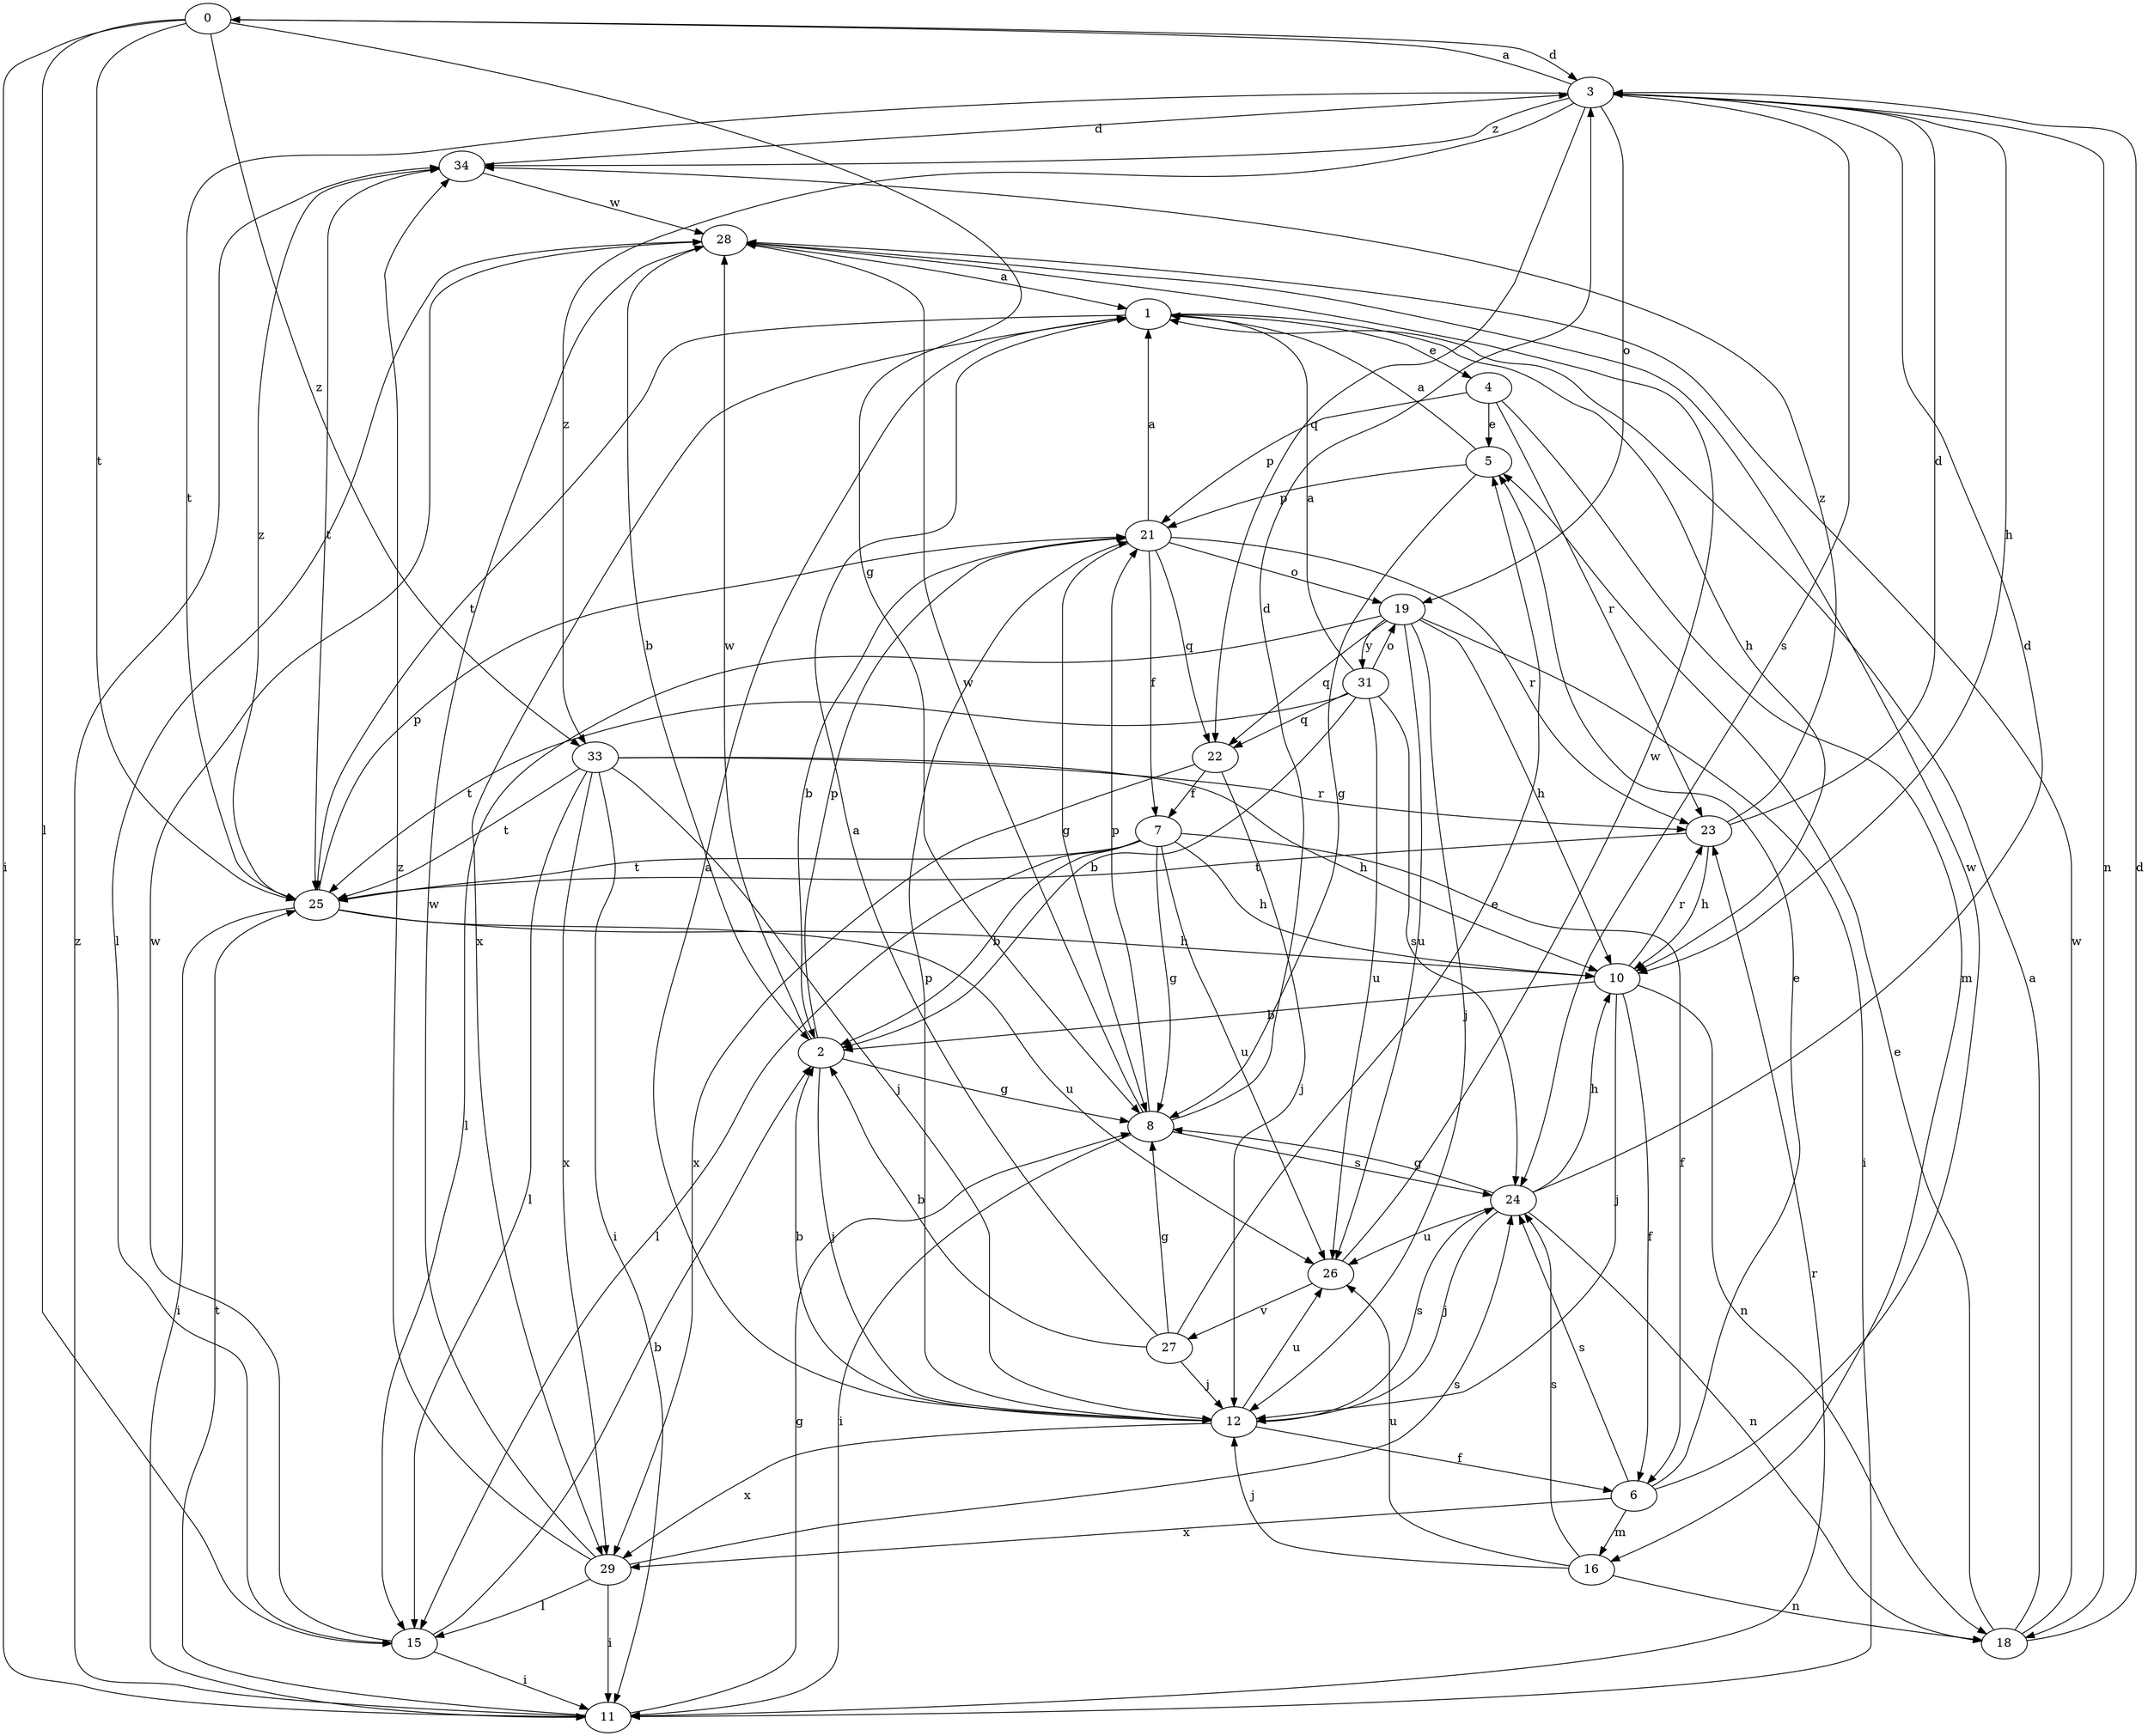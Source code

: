 strict digraph  {
0;
1;
2;
3;
4;
5;
6;
7;
8;
10;
11;
12;
15;
16;
18;
19;
21;
22;
23;
24;
25;
26;
27;
28;
29;
31;
33;
34;
0 -> 3  [label=d];
0 -> 8  [label=g];
0 -> 11  [label=i];
0 -> 15  [label=l];
0 -> 25  [label=t];
0 -> 33  [label=z];
1 -> 4  [label=e];
1 -> 10  [label=h];
1 -> 25  [label=t];
1 -> 29  [label=x];
2 -> 8  [label=g];
2 -> 12  [label=j];
2 -> 21  [label=p];
2 -> 28  [label=w];
3 -> 0  [label=a];
3 -> 10  [label=h];
3 -> 18  [label=n];
3 -> 19  [label=o];
3 -> 22  [label=q];
3 -> 24  [label=s];
3 -> 25  [label=t];
3 -> 33  [label=z];
3 -> 34  [label=z];
4 -> 5  [label=e];
4 -> 16  [label=m];
4 -> 21  [label=p];
4 -> 23  [label=r];
5 -> 1  [label=a];
5 -> 8  [label=g];
5 -> 21  [label=p];
6 -> 5  [label=e];
6 -> 16  [label=m];
6 -> 24  [label=s];
6 -> 28  [label=w];
6 -> 29  [label=x];
7 -> 2  [label=b];
7 -> 6  [label=f];
7 -> 8  [label=g];
7 -> 10  [label=h];
7 -> 15  [label=l];
7 -> 25  [label=t];
7 -> 26  [label=u];
8 -> 3  [label=d];
8 -> 11  [label=i];
8 -> 21  [label=p];
8 -> 24  [label=s];
8 -> 28  [label=w];
10 -> 2  [label=b];
10 -> 6  [label=f];
10 -> 12  [label=j];
10 -> 18  [label=n];
10 -> 23  [label=r];
11 -> 8  [label=g];
11 -> 23  [label=r];
11 -> 25  [label=t];
11 -> 34  [label=z];
12 -> 1  [label=a];
12 -> 2  [label=b];
12 -> 6  [label=f];
12 -> 21  [label=p];
12 -> 24  [label=s];
12 -> 26  [label=u];
12 -> 29  [label=x];
15 -> 2  [label=b];
15 -> 11  [label=i];
15 -> 28  [label=w];
16 -> 12  [label=j];
16 -> 18  [label=n];
16 -> 24  [label=s];
16 -> 26  [label=u];
18 -> 1  [label=a];
18 -> 3  [label=d];
18 -> 5  [label=e];
18 -> 28  [label=w];
19 -> 10  [label=h];
19 -> 11  [label=i];
19 -> 12  [label=j];
19 -> 15  [label=l];
19 -> 22  [label=q];
19 -> 26  [label=u];
19 -> 31  [label=y];
21 -> 1  [label=a];
21 -> 2  [label=b];
21 -> 7  [label=f];
21 -> 8  [label=g];
21 -> 19  [label=o];
21 -> 22  [label=q];
21 -> 23  [label=r];
22 -> 7  [label=f];
22 -> 12  [label=j];
22 -> 29  [label=x];
23 -> 3  [label=d];
23 -> 10  [label=h];
23 -> 25  [label=t];
23 -> 34  [label=z];
24 -> 3  [label=d];
24 -> 8  [label=g];
24 -> 10  [label=h];
24 -> 12  [label=j];
24 -> 18  [label=n];
24 -> 26  [label=u];
25 -> 10  [label=h];
25 -> 11  [label=i];
25 -> 21  [label=p];
25 -> 26  [label=u];
25 -> 34  [label=z];
26 -> 27  [label=v];
26 -> 28  [label=w];
27 -> 1  [label=a];
27 -> 2  [label=b];
27 -> 5  [label=e];
27 -> 8  [label=g];
27 -> 12  [label=j];
28 -> 1  [label=a];
28 -> 2  [label=b];
28 -> 15  [label=l];
29 -> 11  [label=i];
29 -> 15  [label=l];
29 -> 24  [label=s];
29 -> 28  [label=w];
29 -> 34  [label=z];
31 -> 1  [label=a];
31 -> 2  [label=b];
31 -> 19  [label=o];
31 -> 22  [label=q];
31 -> 24  [label=s];
31 -> 25  [label=t];
31 -> 26  [label=u];
33 -> 10  [label=h];
33 -> 11  [label=i];
33 -> 12  [label=j];
33 -> 15  [label=l];
33 -> 23  [label=r];
33 -> 25  [label=t];
33 -> 29  [label=x];
34 -> 3  [label=d];
34 -> 25  [label=t];
34 -> 28  [label=w];
}
